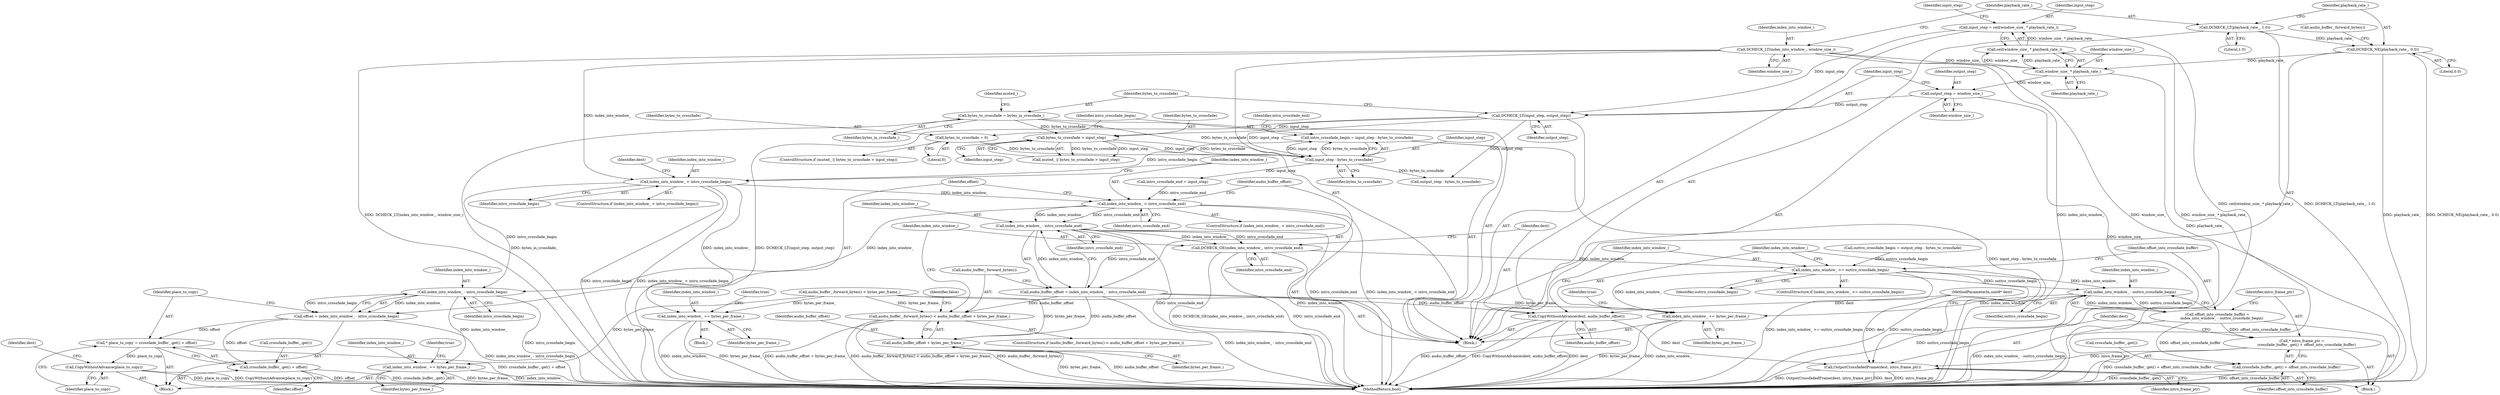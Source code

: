 digraph "1_Chrome_802ecdb9cee0d66fe546bdf24e98150f8f716ad8_1@integer" {
"1000149" [label="(Call,intro_crossfade_begin = input_step - bytes_to_crossfade)"];
"1000151" [label="(Call,input_step - bytes_to_crossfade)"];
"1000142" [label="(Call,bytes_to_crossfade > input_step)"];
"1000136" [label="(Call,bytes_to_crossfade = bytes_in_crossfade_)"];
"1000132" [label="(Call,DCHECK_LT(input_step, output_step))"];
"1000119" [label="(Call,input_step = ceil(window_size_ * playback_rate_))"];
"1000121" [label="(Call,ceil(window_size_ * playback_rate_))"];
"1000122" [label="(Call,window_size_ * playback_rate_)"];
"1000103" [label="(Call,DCHECK_LT(index_into_window_, window_size_))"];
"1000109" [label="(Call,DCHECK_NE(playback_rate_, 0.0))"];
"1000106" [label="(Call,DCHECK_LT(playback_rate_, 1.0))"];
"1000129" [label="(Call,output_step = window_size_)"];
"1000145" [label="(Call,bytes_to_crossfade = 0)"];
"1000165" [label="(Call,index_into_window_ < intro_crossfade_begin)"];
"1000171" [label="(Call,index_into_window_ += bytes_per_frame_)"];
"1000177" [label="(Call,index_into_window_ < intro_crossfade_end)"];
"1000184" [label="(Call,index_into_window_ - intro_crossfade_begin)"];
"1000182" [label="(Call,offset = index_into_window_ - intro_crossfade_begin)"];
"1000188" [label="(Call,* place_to_copy = crossfade_buffer_.get() + offset)"];
"1000193" [label="(Call,CopyWithoutAdvance(place_to_copy))"];
"1000190" [label="(Call,crossfade_buffer_.get() + offset)"];
"1000197" [label="(Call,index_into_window_ += bytes_per_frame_)"];
"1000205" [label="(Call,index_into_window_ - intro_crossfade_end)"];
"1000203" [label="(Call,audio_buffer_offset = index_into_window_ - intro_crossfade_end)"];
"1000209" [label="(Call,audio_buffer_.forward_bytes() < audio_buffer_offset + bytes_per_frame_)"];
"1000211" [label="(Call,audio_buffer_offset + bytes_per_frame_)"];
"1000219" [label="(Call,CopyWithoutAdvance(dest, audio_buffer_offset))"];
"1000239" [label="(Call,OutputCrossfadedFrame(dest, intro_frame_ptr))"];
"1000216" [label="(Call,DCHECK_GE(index_into_window_, intro_crossfade_end))"];
"1000223" [label="(Call,index_into_window_ >= outtro_crossfade_begin)"];
"1000230" [label="(Call,index_into_window_ - outtro_crossfade_begin)"];
"1000228" [label="(Call,offset_into_crossfade_buffer =\n        index_into_window_ - outtro_crossfade_begin)"];
"1000234" [label="(Call,* intro_frame_ptr =\n        crossfade_buffer_.get() + offset_into_crossfade_buffer)"];
"1000236" [label="(Call,crossfade_buffer_.get() + offset_into_crossfade_buffer)"];
"1000242" [label="(Call,index_into_window_ += bytes_per_frame_)"];
"1000205" [label="(Call,index_into_window_ - intro_crossfade_end)"];
"1000142" [label="(Call,bytes_to_crossfade > input_step)"];
"1000217" [label="(Identifier,index_into_window_)"];
"1000185" [label="(Identifier,index_into_window_)"];
"1000110" [label="(Identifier,playback_rate_)"];
"1000155" [label="(Call,intro_crossfade_end = input_step)"];
"1000218" [label="(Identifier,intro_crossfade_end)"];
"1000108" [label="(Literal,1.0)"];
"1000152" [label="(Identifier,input_step)"];
"1000219" [label="(Call,CopyWithoutAdvance(dest, audio_buffer_offset))"];
"1000161" [label="(Call,output_step - bytes_to_crossfade)"];
"1000240" [label="(Identifier,dest)"];
"1000186" [label="(Identifier,intro_crossfade_begin)"];
"1000177" [label="(Call,index_into_window_ < intro_crossfade_end)"];
"1000131" [label="(Identifier,window_size_)"];
"1000204" [label="(Identifier,audio_buffer_offset)"];
"1000107" [label="(Identifier,playback_rate_)"];
"1000207" [label="(Identifier,intro_crossfade_end)"];
"1000114" [label="(Call,audio_buffer_.forward_bytes())"];
"1000191" [label="(Call,crossfade_buffer_.get())"];
"1000103" [label="(Call,DCHECK_LT(index_into_window_, window_size_))"];
"1000124" [label="(Identifier,playback_rate_)"];
"1000147" [label="(Literal,0)"];
"1000167" [label="(Identifier,intro_crossfade_begin)"];
"1000172" [label="(Identifier,index_into_window_)"];
"1000190" [label="(Call,crossfade_buffer_.get() + offset)"];
"1000193" [label="(Call,CopyWithoutAdvance(place_to_copy))"];
"1000176" [label="(ControlStructure,if (index_into_window_ < intro_crossfade_end))"];
"1000182" [label="(Call,offset = index_into_window_ - intro_crossfade_begin)"];
"1000203" [label="(Call,audio_buffer_offset = index_into_window_ - intro_crossfade_end)"];
"1000236" [label="(Call,crossfade_buffer_.get() + offset_into_crossfade_buffer)"];
"1000211" [label="(Call,audio_buffer_offset + bytes_per_frame_)"];
"1000139" [label="(ControlStructure,if (muted_ || bytes_to_crossfade > input_step))"];
"1000120" [label="(Identifier,input_step)"];
"1000113" [label="(Call,audio_buffer_.forward_bytes() < bytes_per_frame_)"];
"1000171" [label="(Call,index_into_window_ += bytes_per_frame_)"];
"1000225" [label="(Identifier,outtro_crossfade_begin)"];
"1000104" [label="(Identifier,index_into_window_)"];
"1000153" [label="(Identifier,bytes_to_crossfade)"];
"1000150" [label="(Identifier,intro_crossfade_begin)"];
"1000164" [label="(ControlStructure,if (index_into_window_ < intro_crossfade_begin))"];
"1000232" [label="(Identifier,outtro_crossfade_begin)"];
"1000238" [label="(Identifier,offset_into_crossfade_buffer)"];
"1000222" [label="(ControlStructure,if (index_into_window_ >= outtro_crossfade_begin))"];
"1000165" [label="(Call,index_into_window_ < intro_crossfade_begin)"];
"1000221" [label="(Identifier,audio_buffer_offset)"];
"1000199" [label="(Identifier,bytes_per_frame_)"];
"1000146" [label="(Identifier,bytes_to_crossfade)"];
"1000121" [label="(Call,ceil(window_size_ * playback_rate_))"];
"1000194" [label="(Identifier,place_to_copy)"];
"1000130" [label="(Identifier,output_step)"];
"1000129" [label="(Call,output_step = window_size_)"];
"1000102" [label="(Block,)"];
"1000188" [label="(Call,* place_to_copy = crossfade_buffer_.get() + offset)"];
"1000197" [label="(Call,index_into_window_ += bytes_per_frame_)"];
"1000168" [label="(Block,)"];
"1000101" [label="(MethodParameterIn,uint8* dest)"];
"1000234" [label="(Call,* intro_frame_ptr =\n        crossfade_buffer_.get() + offset_into_crossfade_buffer)"];
"1000119" [label="(Call,input_step = ceil(window_size_ * playback_rate_))"];
"1000122" [label="(Call,window_size_ * playback_rate_)"];
"1000226" [label="(Block,)"];
"1000170" [label="(Identifier,dest)"];
"1000206" [label="(Identifier,index_into_window_)"];
"1000237" [label="(Call,crossfade_buffer_.get())"];
"1000159" [label="(Call,outtro_crossfade_begin = output_step - bytes_to_crossfade)"];
"1000192" [label="(Identifier,offset)"];
"1000140" [label="(Call,muted_ || bytes_to_crossfade > input_step)"];
"1000241" [label="(Identifier,intro_frame_ptr)"];
"1000209" [label="(Call,audio_buffer_.forward_bytes() < audio_buffer_offset + bytes_per_frame_)"];
"1000145" [label="(Call,bytes_to_crossfade = 0)"];
"1000235" [label="(Identifier,intro_frame_ptr)"];
"1000180" [label="(Block,)"];
"1000244" [label="(Identifier,bytes_per_frame_)"];
"1000243" [label="(Identifier,index_into_window_)"];
"1000137" [label="(Identifier,bytes_to_crossfade)"];
"1000173" [label="(Identifier,bytes_per_frame_)"];
"1000127" [label="(Identifier,input_step)"];
"1000215" [label="(Identifier,false)"];
"1000198" [label="(Identifier,index_into_window_)"];
"1000231" [label="(Identifier,index_into_window_)"];
"1000105" [label="(Identifier,window_size_)"];
"1000230" [label="(Call,index_into_window_ - outtro_crossfade_begin)"];
"1000210" [label="(Call,audio_buffer_.forward_bytes())"];
"1000201" [label="(Identifier,true)"];
"1000220" [label="(Identifier,dest)"];
"1000189" [label="(Identifier,place_to_copy)"];
"1000228" [label="(Call,offset_into_crossfade_buffer =\n        index_into_window_ - outtro_crossfade_begin)"];
"1000246" [label="(Identifier,true)"];
"1000138" [label="(Identifier,bytes_in_crossfade_)"];
"1000175" [label="(Identifier,true)"];
"1000208" [label="(ControlStructure,if (audio_buffer_.forward_bytes() < audio_buffer_offset + bytes_per_frame_))"];
"1000149" [label="(Call,intro_crossfade_begin = input_step - bytes_to_crossfade)"];
"1000229" [label="(Identifier,offset_into_crossfade_buffer)"];
"1000109" [label="(Call,DCHECK_NE(playback_rate_, 0.0))"];
"1000196" [label="(Identifier,dest)"];
"1000216" [label="(Call,DCHECK_GE(index_into_window_, intro_crossfade_end))"];
"1000179" [label="(Identifier,intro_crossfade_end)"];
"1000224" [label="(Identifier,index_into_window_)"];
"1000166" [label="(Identifier,index_into_window_)"];
"1000239" [label="(Call,OutputCrossfadedFrame(dest, intro_frame_ptr))"];
"1000178" [label="(Identifier,index_into_window_)"];
"1000213" [label="(Identifier,bytes_per_frame_)"];
"1000151" [label="(Call,input_step - bytes_to_crossfade)"];
"1000144" [label="(Identifier,input_step)"];
"1000242" [label="(Call,index_into_window_ += bytes_per_frame_)"];
"1000143" [label="(Identifier,bytes_to_crossfade)"];
"1000132" [label="(Call,DCHECK_LT(input_step, output_step))"];
"1000212" [label="(Identifier,audio_buffer_offset)"];
"1000141" [label="(Identifier,muted_)"];
"1000156" [label="(Identifier,intro_crossfade_end)"];
"1000106" [label="(Call,DCHECK_LT(playback_rate_, 1.0))"];
"1000247" [label="(MethodReturn,bool)"];
"1000123" [label="(Identifier,window_size_)"];
"1000133" [label="(Identifier,input_step)"];
"1000184" [label="(Call,index_into_window_ - intro_crossfade_begin)"];
"1000223" [label="(Call,index_into_window_ >= outtro_crossfade_begin)"];
"1000136" [label="(Call,bytes_to_crossfade = bytes_in_crossfade_)"];
"1000183" [label="(Identifier,offset)"];
"1000134" [label="(Identifier,output_step)"];
"1000111" [label="(Literal,0.0)"];
"1000149" -> "1000102"  [label="AST: "];
"1000149" -> "1000151"  [label="CFG: "];
"1000150" -> "1000149"  [label="AST: "];
"1000151" -> "1000149"  [label="AST: "];
"1000156" -> "1000149"  [label="CFG: "];
"1000149" -> "1000247"  [label="DDG: input_step - bytes_to_crossfade"];
"1000151" -> "1000149"  [label="DDG: input_step"];
"1000151" -> "1000149"  [label="DDG: bytes_to_crossfade"];
"1000149" -> "1000165"  [label="DDG: intro_crossfade_begin"];
"1000151" -> "1000153"  [label="CFG: "];
"1000152" -> "1000151"  [label="AST: "];
"1000153" -> "1000151"  [label="AST: "];
"1000142" -> "1000151"  [label="DDG: input_step"];
"1000142" -> "1000151"  [label="DDG: bytes_to_crossfade"];
"1000132" -> "1000151"  [label="DDG: input_step"];
"1000145" -> "1000151"  [label="DDG: bytes_to_crossfade"];
"1000136" -> "1000151"  [label="DDG: bytes_to_crossfade"];
"1000151" -> "1000155"  [label="DDG: input_step"];
"1000151" -> "1000161"  [label="DDG: bytes_to_crossfade"];
"1000142" -> "1000140"  [label="AST: "];
"1000142" -> "1000144"  [label="CFG: "];
"1000143" -> "1000142"  [label="AST: "];
"1000144" -> "1000142"  [label="AST: "];
"1000140" -> "1000142"  [label="CFG: "];
"1000142" -> "1000140"  [label="DDG: bytes_to_crossfade"];
"1000142" -> "1000140"  [label="DDG: input_step"];
"1000136" -> "1000142"  [label="DDG: bytes_to_crossfade"];
"1000132" -> "1000142"  [label="DDG: input_step"];
"1000136" -> "1000102"  [label="AST: "];
"1000136" -> "1000138"  [label="CFG: "];
"1000137" -> "1000136"  [label="AST: "];
"1000138" -> "1000136"  [label="AST: "];
"1000141" -> "1000136"  [label="CFG: "];
"1000136" -> "1000247"  [label="DDG: bytes_in_crossfade_"];
"1000132" -> "1000102"  [label="AST: "];
"1000132" -> "1000134"  [label="CFG: "];
"1000133" -> "1000132"  [label="AST: "];
"1000134" -> "1000132"  [label="AST: "];
"1000137" -> "1000132"  [label="CFG: "];
"1000132" -> "1000247"  [label="DDG: DCHECK_LT(input_step, output_step)"];
"1000119" -> "1000132"  [label="DDG: input_step"];
"1000129" -> "1000132"  [label="DDG: output_step"];
"1000132" -> "1000161"  [label="DDG: output_step"];
"1000119" -> "1000102"  [label="AST: "];
"1000119" -> "1000121"  [label="CFG: "];
"1000120" -> "1000119"  [label="AST: "];
"1000121" -> "1000119"  [label="AST: "];
"1000127" -> "1000119"  [label="CFG: "];
"1000119" -> "1000247"  [label="DDG: ceil(window_size_ * playback_rate_)"];
"1000121" -> "1000119"  [label="DDG: window_size_ * playback_rate_"];
"1000121" -> "1000122"  [label="CFG: "];
"1000122" -> "1000121"  [label="AST: "];
"1000121" -> "1000247"  [label="DDG: window_size_ * playback_rate_"];
"1000122" -> "1000121"  [label="DDG: window_size_"];
"1000122" -> "1000121"  [label="DDG: playback_rate_"];
"1000122" -> "1000124"  [label="CFG: "];
"1000123" -> "1000122"  [label="AST: "];
"1000124" -> "1000122"  [label="AST: "];
"1000122" -> "1000247"  [label="DDG: playback_rate_"];
"1000103" -> "1000122"  [label="DDG: window_size_"];
"1000109" -> "1000122"  [label="DDG: playback_rate_"];
"1000122" -> "1000129"  [label="DDG: window_size_"];
"1000103" -> "1000102"  [label="AST: "];
"1000103" -> "1000105"  [label="CFG: "];
"1000104" -> "1000103"  [label="AST: "];
"1000105" -> "1000103"  [label="AST: "];
"1000107" -> "1000103"  [label="CFG: "];
"1000103" -> "1000247"  [label="DDG: index_into_window_"];
"1000103" -> "1000247"  [label="DDG: window_size_"];
"1000103" -> "1000247"  [label="DDG: DCHECK_LT(index_into_window_, window_size_)"];
"1000103" -> "1000165"  [label="DDG: index_into_window_"];
"1000109" -> "1000102"  [label="AST: "];
"1000109" -> "1000111"  [label="CFG: "];
"1000110" -> "1000109"  [label="AST: "];
"1000111" -> "1000109"  [label="AST: "];
"1000114" -> "1000109"  [label="CFG: "];
"1000109" -> "1000247"  [label="DDG: playback_rate_"];
"1000109" -> "1000247"  [label="DDG: DCHECK_NE(playback_rate_, 0.0)"];
"1000106" -> "1000109"  [label="DDG: playback_rate_"];
"1000106" -> "1000102"  [label="AST: "];
"1000106" -> "1000108"  [label="CFG: "];
"1000107" -> "1000106"  [label="AST: "];
"1000108" -> "1000106"  [label="AST: "];
"1000110" -> "1000106"  [label="CFG: "];
"1000106" -> "1000247"  [label="DDG: DCHECK_LT(playback_rate_, 1.0)"];
"1000129" -> "1000102"  [label="AST: "];
"1000129" -> "1000131"  [label="CFG: "];
"1000130" -> "1000129"  [label="AST: "];
"1000131" -> "1000129"  [label="AST: "];
"1000133" -> "1000129"  [label="CFG: "];
"1000129" -> "1000247"  [label="DDG: window_size_"];
"1000145" -> "1000139"  [label="AST: "];
"1000145" -> "1000147"  [label="CFG: "];
"1000146" -> "1000145"  [label="AST: "];
"1000147" -> "1000145"  [label="AST: "];
"1000150" -> "1000145"  [label="CFG: "];
"1000165" -> "1000164"  [label="AST: "];
"1000165" -> "1000167"  [label="CFG: "];
"1000166" -> "1000165"  [label="AST: "];
"1000167" -> "1000165"  [label="AST: "];
"1000170" -> "1000165"  [label="CFG: "];
"1000178" -> "1000165"  [label="CFG: "];
"1000165" -> "1000247"  [label="DDG: intro_crossfade_begin"];
"1000165" -> "1000247"  [label="DDG: index_into_window_ < intro_crossfade_begin"];
"1000165" -> "1000171"  [label="DDG: index_into_window_"];
"1000165" -> "1000177"  [label="DDG: index_into_window_"];
"1000165" -> "1000184"  [label="DDG: intro_crossfade_begin"];
"1000171" -> "1000168"  [label="AST: "];
"1000171" -> "1000173"  [label="CFG: "];
"1000172" -> "1000171"  [label="AST: "];
"1000173" -> "1000171"  [label="AST: "];
"1000175" -> "1000171"  [label="CFG: "];
"1000171" -> "1000247"  [label="DDG: index_into_window_"];
"1000171" -> "1000247"  [label="DDG: bytes_per_frame_"];
"1000113" -> "1000171"  [label="DDG: bytes_per_frame_"];
"1000177" -> "1000176"  [label="AST: "];
"1000177" -> "1000179"  [label="CFG: "];
"1000178" -> "1000177"  [label="AST: "];
"1000179" -> "1000177"  [label="AST: "];
"1000183" -> "1000177"  [label="CFG: "];
"1000204" -> "1000177"  [label="CFG: "];
"1000177" -> "1000247"  [label="DDG: intro_crossfade_end"];
"1000177" -> "1000247"  [label="DDG: index_into_window_ < intro_crossfade_end"];
"1000155" -> "1000177"  [label="DDG: intro_crossfade_end"];
"1000177" -> "1000184"  [label="DDG: index_into_window_"];
"1000177" -> "1000205"  [label="DDG: index_into_window_"];
"1000177" -> "1000205"  [label="DDG: intro_crossfade_end"];
"1000184" -> "1000182"  [label="AST: "];
"1000184" -> "1000186"  [label="CFG: "];
"1000185" -> "1000184"  [label="AST: "];
"1000186" -> "1000184"  [label="AST: "];
"1000182" -> "1000184"  [label="CFG: "];
"1000184" -> "1000247"  [label="DDG: intro_crossfade_begin"];
"1000184" -> "1000182"  [label="DDG: index_into_window_"];
"1000184" -> "1000182"  [label="DDG: intro_crossfade_begin"];
"1000184" -> "1000197"  [label="DDG: index_into_window_"];
"1000182" -> "1000180"  [label="AST: "];
"1000183" -> "1000182"  [label="AST: "];
"1000189" -> "1000182"  [label="CFG: "];
"1000182" -> "1000247"  [label="DDG: index_into_window_ - intro_crossfade_begin"];
"1000182" -> "1000188"  [label="DDG: offset"];
"1000182" -> "1000190"  [label="DDG: offset"];
"1000188" -> "1000180"  [label="AST: "];
"1000188" -> "1000190"  [label="CFG: "];
"1000189" -> "1000188"  [label="AST: "];
"1000190" -> "1000188"  [label="AST: "];
"1000194" -> "1000188"  [label="CFG: "];
"1000188" -> "1000247"  [label="DDG: crossfade_buffer_.get() + offset"];
"1000188" -> "1000193"  [label="DDG: place_to_copy"];
"1000193" -> "1000180"  [label="AST: "];
"1000193" -> "1000194"  [label="CFG: "];
"1000194" -> "1000193"  [label="AST: "];
"1000196" -> "1000193"  [label="CFG: "];
"1000193" -> "1000247"  [label="DDG: place_to_copy"];
"1000193" -> "1000247"  [label="DDG: CopyWithoutAdvance(place_to_copy)"];
"1000190" -> "1000192"  [label="CFG: "];
"1000191" -> "1000190"  [label="AST: "];
"1000192" -> "1000190"  [label="AST: "];
"1000190" -> "1000247"  [label="DDG: crossfade_buffer_.get()"];
"1000190" -> "1000247"  [label="DDG: offset"];
"1000197" -> "1000180"  [label="AST: "];
"1000197" -> "1000199"  [label="CFG: "];
"1000198" -> "1000197"  [label="AST: "];
"1000199" -> "1000197"  [label="AST: "];
"1000201" -> "1000197"  [label="CFG: "];
"1000197" -> "1000247"  [label="DDG: bytes_per_frame_"];
"1000197" -> "1000247"  [label="DDG: index_into_window_"];
"1000113" -> "1000197"  [label="DDG: bytes_per_frame_"];
"1000205" -> "1000203"  [label="AST: "];
"1000205" -> "1000207"  [label="CFG: "];
"1000206" -> "1000205"  [label="AST: "];
"1000207" -> "1000205"  [label="AST: "];
"1000203" -> "1000205"  [label="CFG: "];
"1000205" -> "1000247"  [label="DDG: intro_crossfade_end"];
"1000205" -> "1000247"  [label="DDG: index_into_window_"];
"1000205" -> "1000203"  [label="DDG: index_into_window_"];
"1000205" -> "1000203"  [label="DDG: intro_crossfade_end"];
"1000205" -> "1000216"  [label="DDG: index_into_window_"];
"1000205" -> "1000216"  [label="DDG: intro_crossfade_end"];
"1000203" -> "1000102"  [label="AST: "];
"1000204" -> "1000203"  [label="AST: "];
"1000210" -> "1000203"  [label="CFG: "];
"1000203" -> "1000247"  [label="DDG: index_into_window_ - intro_crossfade_end"];
"1000203" -> "1000209"  [label="DDG: audio_buffer_offset"];
"1000203" -> "1000211"  [label="DDG: audio_buffer_offset"];
"1000203" -> "1000219"  [label="DDG: audio_buffer_offset"];
"1000209" -> "1000208"  [label="AST: "];
"1000209" -> "1000211"  [label="CFG: "];
"1000210" -> "1000209"  [label="AST: "];
"1000211" -> "1000209"  [label="AST: "];
"1000215" -> "1000209"  [label="CFG: "];
"1000217" -> "1000209"  [label="CFG: "];
"1000209" -> "1000247"  [label="DDG: audio_buffer_.forward_bytes() < audio_buffer_offset + bytes_per_frame_"];
"1000209" -> "1000247"  [label="DDG: audio_buffer_.forward_bytes()"];
"1000209" -> "1000247"  [label="DDG: audio_buffer_offset + bytes_per_frame_"];
"1000113" -> "1000209"  [label="DDG: bytes_per_frame_"];
"1000211" -> "1000213"  [label="CFG: "];
"1000212" -> "1000211"  [label="AST: "];
"1000213" -> "1000211"  [label="AST: "];
"1000211" -> "1000247"  [label="DDG: audio_buffer_offset"];
"1000211" -> "1000247"  [label="DDG: bytes_per_frame_"];
"1000113" -> "1000211"  [label="DDG: bytes_per_frame_"];
"1000219" -> "1000102"  [label="AST: "];
"1000219" -> "1000221"  [label="CFG: "];
"1000220" -> "1000219"  [label="AST: "];
"1000221" -> "1000219"  [label="AST: "];
"1000224" -> "1000219"  [label="CFG: "];
"1000219" -> "1000247"  [label="DDG: audio_buffer_offset"];
"1000219" -> "1000247"  [label="DDG: CopyWithoutAdvance(dest, audio_buffer_offset)"];
"1000219" -> "1000247"  [label="DDG: dest"];
"1000101" -> "1000219"  [label="DDG: dest"];
"1000219" -> "1000239"  [label="DDG: dest"];
"1000239" -> "1000226"  [label="AST: "];
"1000239" -> "1000241"  [label="CFG: "];
"1000240" -> "1000239"  [label="AST: "];
"1000241" -> "1000239"  [label="AST: "];
"1000243" -> "1000239"  [label="CFG: "];
"1000239" -> "1000247"  [label="DDG: OutputCrossfadedFrame(dest, intro_frame_ptr)"];
"1000239" -> "1000247"  [label="DDG: dest"];
"1000239" -> "1000247"  [label="DDG: intro_frame_ptr"];
"1000101" -> "1000239"  [label="DDG: dest"];
"1000234" -> "1000239"  [label="DDG: intro_frame_ptr"];
"1000216" -> "1000102"  [label="AST: "];
"1000216" -> "1000218"  [label="CFG: "];
"1000217" -> "1000216"  [label="AST: "];
"1000218" -> "1000216"  [label="AST: "];
"1000220" -> "1000216"  [label="CFG: "];
"1000216" -> "1000247"  [label="DDG: DCHECK_GE(index_into_window_, intro_crossfade_end)"];
"1000216" -> "1000247"  [label="DDG: intro_crossfade_end"];
"1000216" -> "1000223"  [label="DDG: index_into_window_"];
"1000223" -> "1000222"  [label="AST: "];
"1000223" -> "1000225"  [label="CFG: "];
"1000224" -> "1000223"  [label="AST: "];
"1000225" -> "1000223"  [label="AST: "];
"1000229" -> "1000223"  [label="CFG: "];
"1000243" -> "1000223"  [label="CFG: "];
"1000223" -> "1000247"  [label="DDG: outtro_crossfade_begin"];
"1000223" -> "1000247"  [label="DDG: index_into_window_ >= outtro_crossfade_begin"];
"1000159" -> "1000223"  [label="DDG: outtro_crossfade_begin"];
"1000223" -> "1000230"  [label="DDG: index_into_window_"];
"1000223" -> "1000230"  [label="DDG: outtro_crossfade_begin"];
"1000223" -> "1000242"  [label="DDG: index_into_window_"];
"1000230" -> "1000228"  [label="AST: "];
"1000230" -> "1000232"  [label="CFG: "];
"1000231" -> "1000230"  [label="AST: "];
"1000232" -> "1000230"  [label="AST: "];
"1000228" -> "1000230"  [label="CFG: "];
"1000230" -> "1000247"  [label="DDG: outtro_crossfade_begin"];
"1000230" -> "1000228"  [label="DDG: index_into_window_"];
"1000230" -> "1000228"  [label="DDG: outtro_crossfade_begin"];
"1000230" -> "1000242"  [label="DDG: index_into_window_"];
"1000228" -> "1000226"  [label="AST: "];
"1000229" -> "1000228"  [label="AST: "];
"1000235" -> "1000228"  [label="CFG: "];
"1000228" -> "1000247"  [label="DDG: index_into_window_ - outtro_crossfade_begin"];
"1000228" -> "1000234"  [label="DDG: offset_into_crossfade_buffer"];
"1000228" -> "1000236"  [label="DDG: offset_into_crossfade_buffer"];
"1000234" -> "1000226"  [label="AST: "];
"1000234" -> "1000236"  [label="CFG: "];
"1000235" -> "1000234"  [label="AST: "];
"1000236" -> "1000234"  [label="AST: "];
"1000240" -> "1000234"  [label="CFG: "];
"1000234" -> "1000247"  [label="DDG: crossfade_buffer_.get() + offset_into_crossfade_buffer"];
"1000236" -> "1000238"  [label="CFG: "];
"1000237" -> "1000236"  [label="AST: "];
"1000238" -> "1000236"  [label="AST: "];
"1000236" -> "1000247"  [label="DDG: crossfade_buffer_.get()"];
"1000236" -> "1000247"  [label="DDG: offset_into_crossfade_buffer"];
"1000242" -> "1000102"  [label="AST: "];
"1000242" -> "1000244"  [label="CFG: "];
"1000243" -> "1000242"  [label="AST: "];
"1000244" -> "1000242"  [label="AST: "];
"1000246" -> "1000242"  [label="CFG: "];
"1000242" -> "1000247"  [label="DDG: bytes_per_frame_"];
"1000242" -> "1000247"  [label="DDG: index_into_window_"];
"1000113" -> "1000242"  [label="DDG: bytes_per_frame_"];
}
